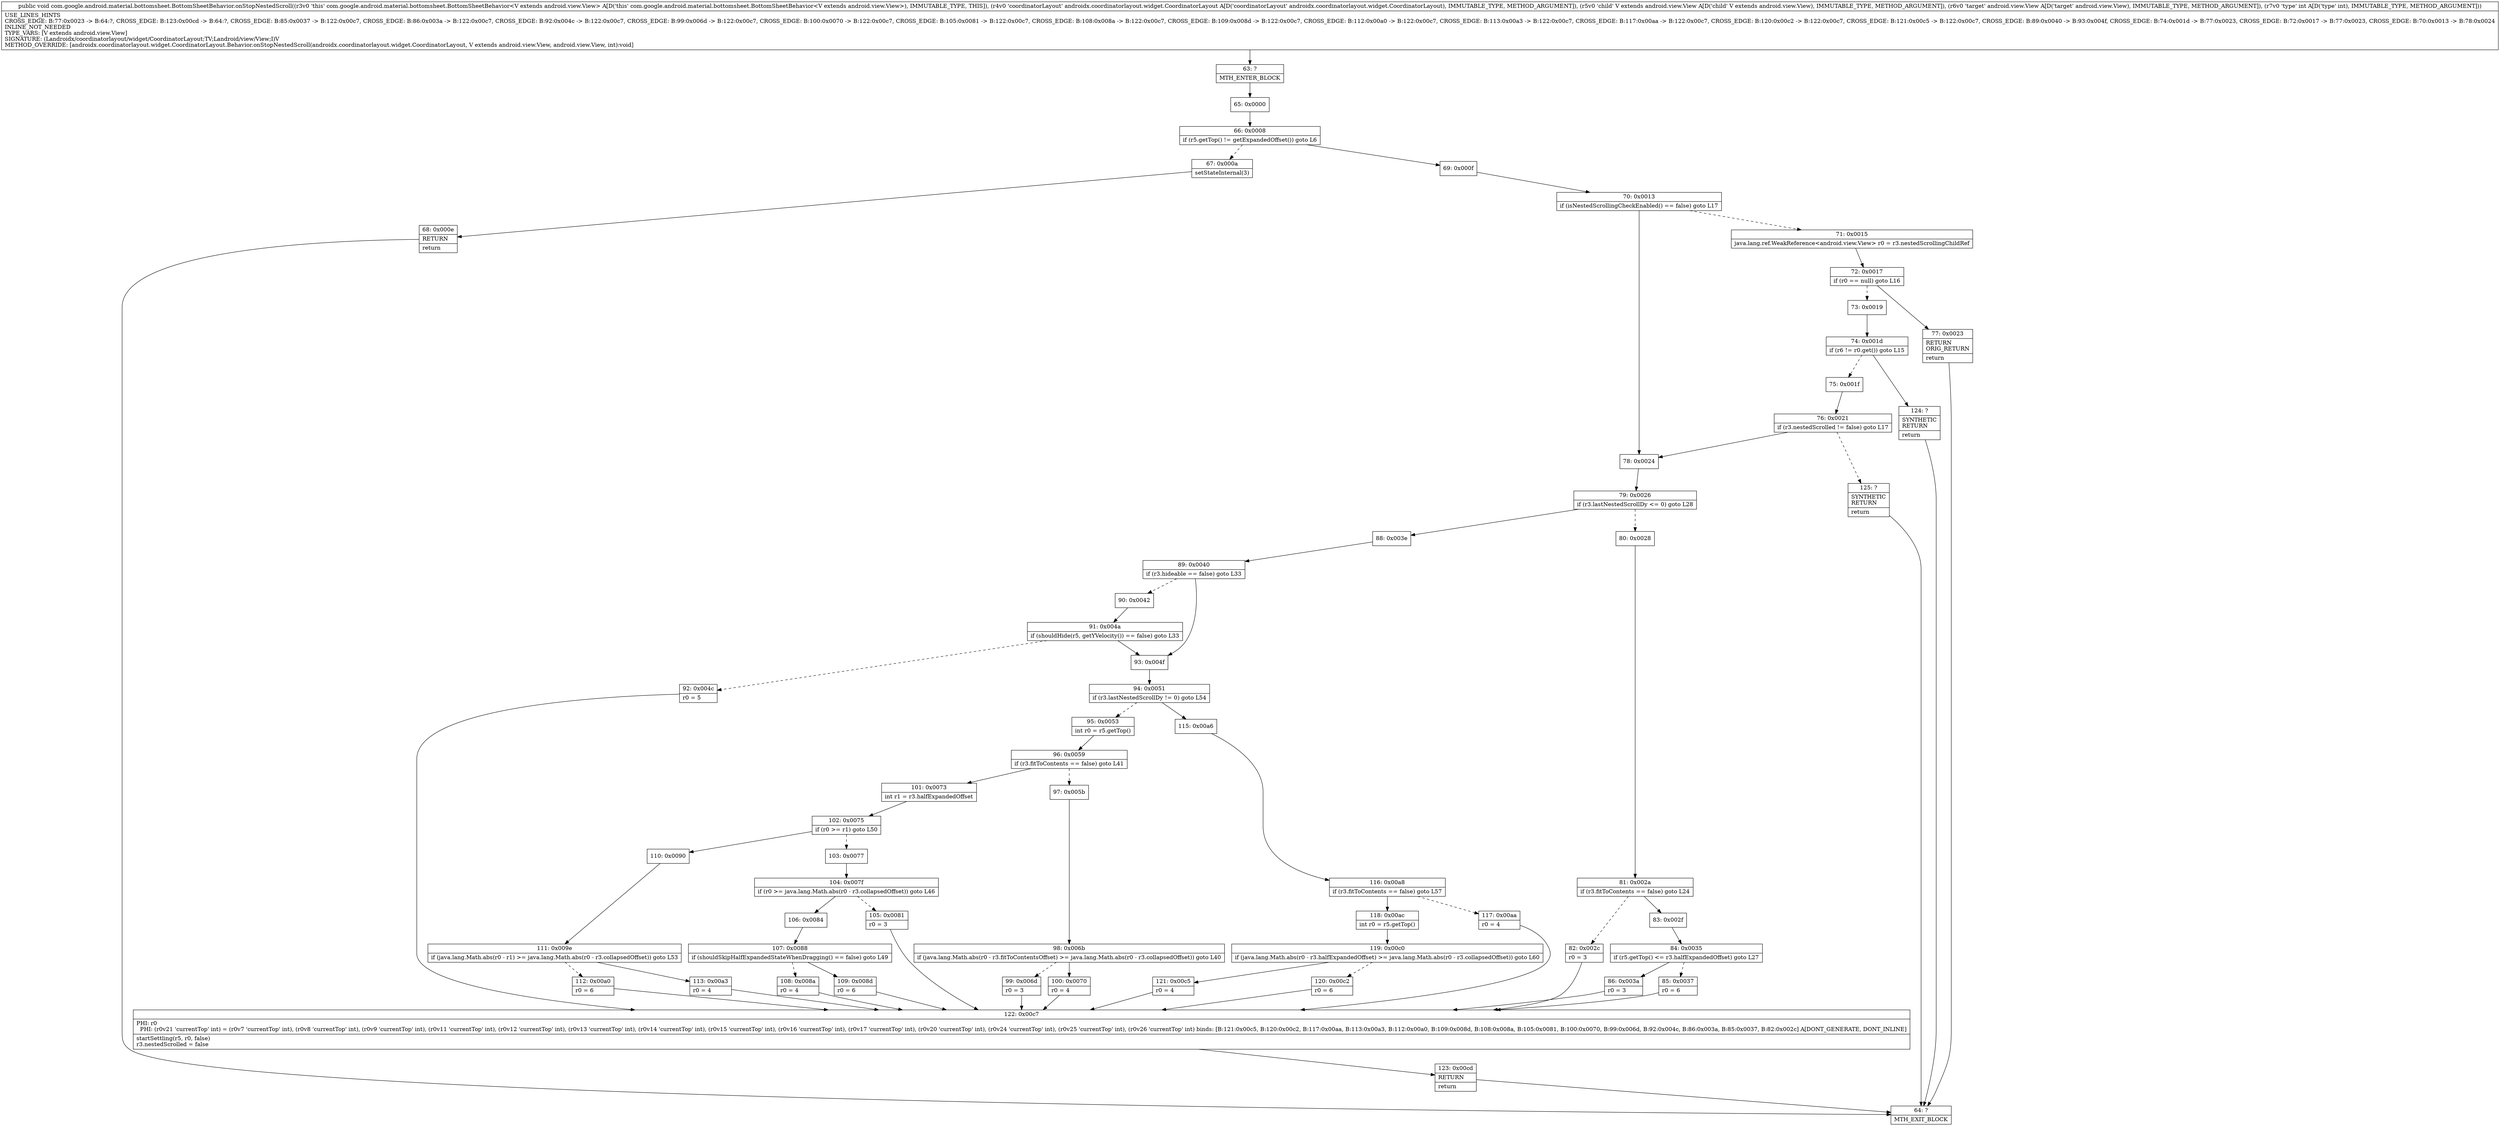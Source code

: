 digraph "CFG forcom.google.android.material.bottomsheet.BottomSheetBehavior.onStopNestedScroll(Landroidx\/coordinatorlayout\/widget\/CoordinatorLayout;Landroid\/view\/View;Landroid\/view\/View;I)V" {
Node_63 [shape=record,label="{63\:\ ?|MTH_ENTER_BLOCK\l}"];
Node_65 [shape=record,label="{65\:\ 0x0000}"];
Node_66 [shape=record,label="{66\:\ 0x0008|if (r5.getTop() != getExpandedOffset()) goto L6\l}"];
Node_67 [shape=record,label="{67\:\ 0x000a|setStateInternal(3)\l}"];
Node_68 [shape=record,label="{68\:\ 0x000e|RETURN\l|return\l}"];
Node_64 [shape=record,label="{64\:\ ?|MTH_EXIT_BLOCK\l}"];
Node_69 [shape=record,label="{69\:\ 0x000f}"];
Node_70 [shape=record,label="{70\:\ 0x0013|if (isNestedScrollingCheckEnabled() == false) goto L17\l}"];
Node_71 [shape=record,label="{71\:\ 0x0015|java.lang.ref.WeakReference\<android.view.View\> r0 = r3.nestedScrollingChildRef\l}"];
Node_72 [shape=record,label="{72\:\ 0x0017|if (r0 == null) goto L16\l}"];
Node_73 [shape=record,label="{73\:\ 0x0019}"];
Node_74 [shape=record,label="{74\:\ 0x001d|if (r6 != r0.get()) goto L15\l}"];
Node_75 [shape=record,label="{75\:\ 0x001f}"];
Node_76 [shape=record,label="{76\:\ 0x0021|if (r3.nestedScrolled != false) goto L17\l}"];
Node_125 [shape=record,label="{125\:\ ?|SYNTHETIC\lRETURN\l|return\l}"];
Node_124 [shape=record,label="{124\:\ ?|SYNTHETIC\lRETURN\l|return\l}"];
Node_77 [shape=record,label="{77\:\ 0x0023|RETURN\lORIG_RETURN\l|return\l}"];
Node_78 [shape=record,label="{78\:\ 0x0024}"];
Node_79 [shape=record,label="{79\:\ 0x0026|if (r3.lastNestedScrollDy \<= 0) goto L28\l}"];
Node_80 [shape=record,label="{80\:\ 0x0028}"];
Node_81 [shape=record,label="{81\:\ 0x002a|if (r3.fitToContents == false) goto L24\l}"];
Node_82 [shape=record,label="{82\:\ 0x002c|r0 = 3\l}"];
Node_122 [shape=record,label="{122\:\ 0x00c7|PHI: r0 \l  PHI: (r0v21 'currentTop' int) = (r0v7 'currentTop' int), (r0v8 'currentTop' int), (r0v9 'currentTop' int), (r0v11 'currentTop' int), (r0v12 'currentTop' int), (r0v13 'currentTop' int), (r0v14 'currentTop' int), (r0v15 'currentTop' int), (r0v16 'currentTop' int), (r0v17 'currentTop' int), (r0v20 'currentTop' int), (r0v24 'currentTop' int), (r0v25 'currentTop' int), (r0v26 'currentTop' int) binds: [B:121:0x00c5, B:120:0x00c2, B:117:0x00aa, B:113:0x00a3, B:112:0x00a0, B:109:0x008d, B:108:0x008a, B:105:0x0081, B:100:0x0070, B:99:0x006d, B:92:0x004c, B:86:0x003a, B:85:0x0037, B:82:0x002c] A[DONT_GENERATE, DONT_INLINE]\l|startSettling(r5, r0, false)\lr3.nestedScrolled = false\l}"];
Node_123 [shape=record,label="{123\:\ 0x00cd|RETURN\l|return\l}"];
Node_83 [shape=record,label="{83\:\ 0x002f}"];
Node_84 [shape=record,label="{84\:\ 0x0035|if (r5.getTop() \<= r3.halfExpandedOffset) goto L27\l}"];
Node_85 [shape=record,label="{85\:\ 0x0037|r0 = 6\l}"];
Node_86 [shape=record,label="{86\:\ 0x003a|r0 = 3\l}"];
Node_88 [shape=record,label="{88\:\ 0x003e}"];
Node_89 [shape=record,label="{89\:\ 0x0040|if (r3.hideable == false) goto L33\l}"];
Node_90 [shape=record,label="{90\:\ 0x0042}"];
Node_91 [shape=record,label="{91\:\ 0x004a|if (shouldHide(r5, getYVelocity()) == false) goto L33\l}"];
Node_92 [shape=record,label="{92\:\ 0x004c|r0 = 5\l}"];
Node_93 [shape=record,label="{93\:\ 0x004f}"];
Node_94 [shape=record,label="{94\:\ 0x0051|if (r3.lastNestedScrollDy != 0) goto L54\l}"];
Node_95 [shape=record,label="{95\:\ 0x0053|int r0 = r5.getTop()\l}"];
Node_96 [shape=record,label="{96\:\ 0x0059|if (r3.fitToContents == false) goto L41\l}"];
Node_97 [shape=record,label="{97\:\ 0x005b}"];
Node_98 [shape=record,label="{98\:\ 0x006b|if (java.lang.Math.abs(r0 \- r3.fitToContentsOffset) \>= java.lang.Math.abs(r0 \- r3.collapsedOffset)) goto L40\l}"];
Node_99 [shape=record,label="{99\:\ 0x006d|r0 = 3\l}"];
Node_100 [shape=record,label="{100\:\ 0x0070|r0 = 4\l}"];
Node_101 [shape=record,label="{101\:\ 0x0073|int r1 = r3.halfExpandedOffset\l}"];
Node_102 [shape=record,label="{102\:\ 0x0075|if (r0 \>= r1) goto L50\l}"];
Node_103 [shape=record,label="{103\:\ 0x0077}"];
Node_104 [shape=record,label="{104\:\ 0x007f|if (r0 \>= java.lang.Math.abs(r0 \- r3.collapsedOffset)) goto L46\l}"];
Node_105 [shape=record,label="{105\:\ 0x0081|r0 = 3\l}"];
Node_106 [shape=record,label="{106\:\ 0x0084}"];
Node_107 [shape=record,label="{107\:\ 0x0088|if (shouldSkipHalfExpandedStateWhenDragging() == false) goto L49\l}"];
Node_108 [shape=record,label="{108\:\ 0x008a|r0 = 4\l}"];
Node_109 [shape=record,label="{109\:\ 0x008d|r0 = 6\l}"];
Node_110 [shape=record,label="{110\:\ 0x0090}"];
Node_111 [shape=record,label="{111\:\ 0x009e|if (java.lang.Math.abs(r0 \- r1) \>= java.lang.Math.abs(r0 \- r3.collapsedOffset)) goto L53\l}"];
Node_112 [shape=record,label="{112\:\ 0x00a0|r0 = 6\l}"];
Node_113 [shape=record,label="{113\:\ 0x00a3|r0 = 4\l}"];
Node_115 [shape=record,label="{115\:\ 0x00a6}"];
Node_116 [shape=record,label="{116\:\ 0x00a8|if (r3.fitToContents == false) goto L57\l}"];
Node_117 [shape=record,label="{117\:\ 0x00aa|r0 = 4\l}"];
Node_118 [shape=record,label="{118\:\ 0x00ac|int r0 = r5.getTop()\l}"];
Node_119 [shape=record,label="{119\:\ 0x00c0|if (java.lang.Math.abs(r0 \- r3.halfExpandedOffset) \>= java.lang.Math.abs(r0 \- r3.collapsedOffset)) goto L60\l}"];
Node_120 [shape=record,label="{120\:\ 0x00c2|r0 = 6\l}"];
Node_121 [shape=record,label="{121\:\ 0x00c5|r0 = 4\l}"];
MethodNode[shape=record,label="{public void com.google.android.material.bottomsheet.BottomSheetBehavior.onStopNestedScroll((r3v0 'this' com.google.android.material.bottomsheet.BottomSheetBehavior\<V extends android.view.View\> A[D('this' com.google.android.material.bottomsheet.BottomSheetBehavior\<V extends android.view.View\>), IMMUTABLE_TYPE, THIS]), (r4v0 'coordinatorLayout' androidx.coordinatorlayout.widget.CoordinatorLayout A[D('coordinatorLayout' androidx.coordinatorlayout.widget.CoordinatorLayout), IMMUTABLE_TYPE, METHOD_ARGUMENT]), (r5v0 'child' V extends android.view.View A[D('child' V extends android.view.View), IMMUTABLE_TYPE, METHOD_ARGUMENT]), (r6v0 'target' android.view.View A[D('target' android.view.View), IMMUTABLE_TYPE, METHOD_ARGUMENT]), (r7v0 'type' int A[D('type' int), IMMUTABLE_TYPE, METHOD_ARGUMENT]))  | USE_LINES_HINTS\lCROSS_EDGE: B:77:0x0023 \-\> B:64:?, CROSS_EDGE: B:123:0x00cd \-\> B:64:?, CROSS_EDGE: B:85:0x0037 \-\> B:122:0x00c7, CROSS_EDGE: B:86:0x003a \-\> B:122:0x00c7, CROSS_EDGE: B:92:0x004c \-\> B:122:0x00c7, CROSS_EDGE: B:99:0x006d \-\> B:122:0x00c7, CROSS_EDGE: B:100:0x0070 \-\> B:122:0x00c7, CROSS_EDGE: B:105:0x0081 \-\> B:122:0x00c7, CROSS_EDGE: B:108:0x008a \-\> B:122:0x00c7, CROSS_EDGE: B:109:0x008d \-\> B:122:0x00c7, CROSS_EDGE: B:112:0x00a0 \-\> B:122:0x00c7, CROSS_EDGE: B:113:0x00a3 \-\> B:122:0x00c7, CROSS_EDGE: B:117:0x00aa \-\> B:122:0x00c7, CROSS_EDGE: B:120:0x00c2 \-\> B:122:0x00c7, CROSS_EDGE: B:121:0x00c5 \-\> B:122:0x00c7, CROSS_EDGE: B:89:0x0040 \-\> B:93:0x004f, CROSS_EDGE: B:74:0x001d \-\> B:77:0x0023, CROSS_EDGE: B:72:0x0017 \-\> B:77:0x0023, CROSS_EDGE: B:70:0x0013 \-\> B:78:0x0024\lINLINE_NOT_NEEDED\lTYPE_VARS: [V extends android.view.View]\lSIGNATURE: (Landroidx\/coordinatorlayout\/widget\/CoordinatorLayout;TV;Landroid\/view\/View;I)V\lMETHOD_OVERRIDE: [androidx.coordinatorlayout.widget.CoordinatorLayout.Behavior.onStopNestedScroll(androidx.coordinatorlayout.widget.CoordinatorLayout, V extends android.view.View, android.view.View, int):void]\l}"];
MethodNode -> Node_63;Node_63 -> Node_65;
Node_65 -> Node_66;
Node_66 -> Node_67[style=dashed];
Node_66 -> Node_69;
Node_67 -> Node_68;
Node_68 -> Node_64;
Node_69 -> Node_70;
Node_70 -> Node_71[style=dashed];
Node_70 -> Node_78;
Node_71 -> Node_72;
Node_72 -> Node_73[style=dashed];
Node_72 -> Node_77;
Node_73 -> Node_74;
Node_74 -> Node_75[style=dashed];
Node_74 -> Node_124;
Node_75 -> Node_76;
Node_76 -> Node_78;
Node_76 -> Node_125[style=dashed];
Node_125 -> Node_64;
Node_124 -> Node_64;
Node_77 -> Node_64;
Node_78 -> Node_79;
Node_79 -> Node_80[style=dashed];
Node_79 -> Node_88;
Node_80 -> Node_81;
Node_81 -> Node_82[style=dashed];
Node_81 -> Node_83;
Node_82 -> Node_122;
Node_122 -> Node_123;
Node_123 -> Node_64;
Node_83 -> Node_84;
Node_84 -> Node_85[style=dashed];
Node_84 -> Node_86;
Node_85 -> Node_122;
Node_86 -> Node_122;
Node_88 -> Node_89;
Node_89 -> Node_90[style=dashed];
Node_89 -> Node_93;
Node_90 -> Node_91;
Node_91 -> Node_92[style=dashed];
Node_91 -> Node_93;
Node_92 -> Node_122;
Node_93 -> Node_94;
Node_94 -> Node_95[style=dashed];
Node_94 -> Node_115;
Node_95 -> Node_96;
Node_96 -> Node_97[style=dashed];
Node_96 -> Node_101;
Node_97 -> Node_98;
Node_98 -> Node_99[style=dashed];
Node_98 -> Node_100;
Node_99 -> Node_122;
Node_100 -> Node_122;
Node_101 -> Node_102;
Node_102 -> Node_103[style=dashed];
Node_102 -> Node_110;
Node_103 -> Node_104;
Node_104 -> Node_105[style=dashed];
Node_104 -> Node_106;
Node_105 -> Node_122;
Node_106 -> Node_107;
Node_107 -> Node_108[style=dashed];
Node_107 -> Node_109;
Node_108 -> Node_122;
Node_109 -> Node_122;
Node_110 -> Node_111;
Node_111 -> Node_112[style=dashed];
Node_111 -> Node_113;
Node_112 -> Node_122;
Node_113 -> Node_122;
Node_115 -> Node_116;
Node_116 -> Node_117[style=dashed];
Node_116 -> Node_118;
Node_117 -> Node_122;
Node_118 -> Node_119;
Node_119 -> Node_120[style=dashed];
Node_119 -> Node_121;
Node_120 -> Node_122;
Node_121 -> Node_122;
}


